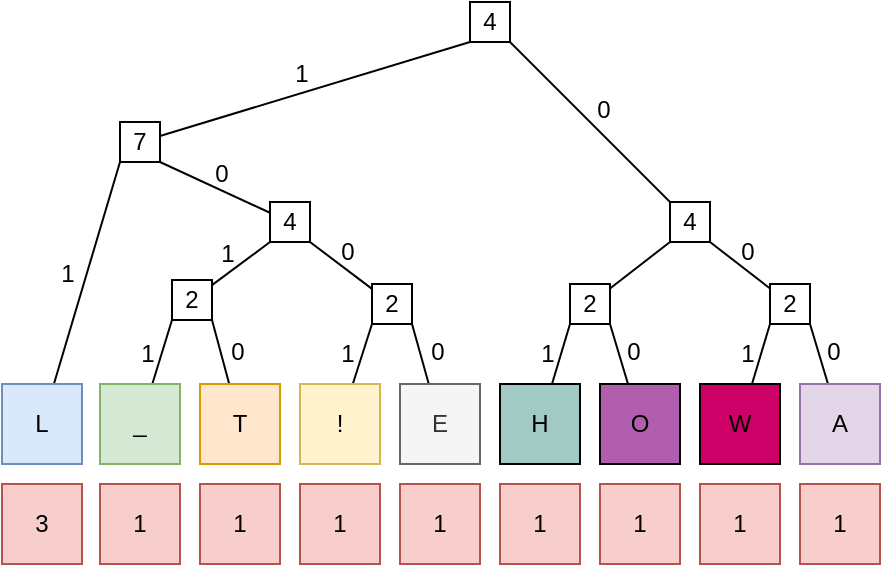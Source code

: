 <mxfile version="23.1.6" type="device">
  <diagram name="Seite-1" id="MeGXOuu6QuOFG7P0o8rj">
    <mxGraphModel dx="875" dy="442" grid="1" gridSize="10" guides="1" tooltips="1" connect="1" arrows="1" fold="1" page="1" pageScale="1" pageWidth="827" pageHeight="1169" math="0" shadow="0">
      <root>
        <mxCell id="0" />
        <mxCell id="1" parent="0" />
        <mxCell id="YuopSLitxrUpWUWZl1Ff-79" style="rounded=0;orthogonalLoop=1;jettySize=auto;html=1;entryX=1;entryY=1;entryDx=0;entryDy=0;endArrow=none;endFill=0;" edge="1" parent="1" source="YuopSLitxrUpWUWZl1Ff-1" target="YuopSLitxrUpWUWZl1Ff-69">
          <mxGeometry relative="1" as="geometry" />
        </mxCell>
        <mxCell id="YuopSLitxrUpWUWZl1Ff-1" value="T" style="rounded=0;whiteSpace=wrap;html=1;fillColor=#ffe6cc;strokeColor=#d79b00;" vertex="1" parent="1">
          <mxGeometry x="319" y="310" width="40" height="40" as="geometry" />
        </mxCell>
        <mxCell id="YuopSLitxrUpWUWZl1Ff-78" style="rounded=0;orthogonalLoop=1;jettySize=auto;html=1;entryX=0;entryY=1;entryDx=0;entryDy=0;endArrow=none;endFill=0;" edge="1" parent="1" source="YuopSLitxrUpWUWZl1Ff-3" target="YuopSLitxrUpWUWZl1Ff-69">
          <mxGeometry relative="1" as="geometry" />
        </mxCell>
        <mxCell id="YuopSLitxrUpWUWZl1Ff-3" value="_" style="rounded=0;whiteSpace=wrap;html=1;fillColor=#d5e8d4;strokeColor=#82b366;" vertex="1" parent="1">
          <mxGeometry x="269" y="310" width="40" height="40" as="geometry" />
        </mxCell>
        <mxCell id="YuopSLitxrUpWUWZl1Ff-100" style="rounded=0;orthogonalLoop=1;jettySize=auto;html=1;entryX=0;entryY=1;entryDx=0;entryDy=0;endArrow=none;endFill=0;" edge="1" parent="1" source="YuopSLitxrUpWUWZl1Ff-4" target="YuopSLitxrUpWUWZl1Ff-98">
          <mxGeometry relative="1" as="geometry" />
        </mxCell>
        <mxCell id="YuopSLitxrUpWUWZl1Ff-4" value="L" style="rounded=0;whiteSpace=wrap;html=1;fillColor=#dae8fc;strokeColor=#6c8ebf;" vertex="1" parent="1">
          <mxGeometry x="220" y="310" width="40" height="40" as="geometry" />
        </mxCell>
        <mxCell id="YuopSLitxrUpWUWZl1Ff-82" style="rounded=0;orthogonalLoop=1;jettySize=auto;html=1;entryX=0;entryY=1;entryDx=0;entryDy=0;endArrow=none;endFill=0;" edge="1" parent="1" source="YuopSLitxrUpWUWZl1Ff-5" target="YuopSLitxrUpWUWZl1Ff-68">
          <mxGeometry relative="1" as="geometry" />
        </mxCell>
        <mxCell id="YuopSLitxrUpWUWZl1Ff-5" value="!" style="rounded=0;whiteSpace=wrap;html=1;fillColor=#fff2cc;strokeColor=#d6b656;" vertex="1" parent="1">
          <mxGeometry x="369" y="310" width="40" height="40" as="geometry" />
        </mxCell>
        <mxCell id="YuopSLitxrUpWUWZl1Ff-83" style="rounded=0;orthogonalLoop=1;jettySize=auto;html=1;entryX=1;entryY=1;entryDx=0;entryDy=0;endArrow=none;endFill=0;" edge="1" parent="1" source="YuopSLitxrUpWUWZl1Ff-6" target="YuopSLitxrUpWUWZl1Ff-68">
          <mxGeometry relative="1" as="geometry" />
        </mxCell>
        <mxCell id="YuopSLitxrUpWUWZl1Ff-6" value="E" style="rounded=0;whiteSpace=wrap;html=1;fillColor=#f5f5f5;fontColor=#333333;strokeColor=#666666;" vertex="1" parent="1">
          <mxGeometry x="419" y="310" width="40" height="40" as="geometry" />
        </mxCell>
        <mxCell id="YuopSLitxrUpWUWZl1Ff-84" style="rounded=0;orthogonalLoop=1;jettySize=auto;html=1;entryX=0;entryY=1;entryDx=0;entryDy=0;endArrow=none;endFill=0;" edge="1" parent="1" source="YuopSLitxrUpWUWZl1Ff-7" target="YuopSLitxrUpWUWZl1Ff-75">
          <mxGeometry relative="1" as="geometry" />
        </mxCell>
        <mxCell id="YuopSLitxrUpWUWZl1Ff-7" value="H" style="rounded=0;whiteSpace=wrap;html=1;fillColor=#a0cac3;" vertex="1" parent="1">
          <mxGeometry x="469" y="310" width="40" height="40" as="geometry" />
        </mxCell>
        <mxCell id="YuopSLitxrUpWUWZl1Ff-85" style="rounded=0;orthogonalLoop=1;jettySize=auto;html=1;entryX=1;entryY=1;entryDx=0;entryDy=0;endArrow=none;endFill=0;" edge="1" parent="1" source="YuopSLitxrUpWUWZl1Ff-8" target="YuopSLitxrUpWUWZl1Ff-75">
          <mxGeometry relative="1" as="geometry" />
        </mxCell>
        <mxCell id="YuopSLitxrUpWUWZl1Ff-8" value="O" style="rounded=0;whiteSpace=wrap;html=1;fillColor=#b05ead;" vertex="1" parent="1">
          <mxGeometry x="519" y="310" width="40" height="40" as="geometry" />
        </mxCell>
        <mxCell id="YuopSLitxrUpWUWZl1Ff-86" style="rounded=0;orthogonalLoop=1;jettySize=auto;html=1;entryX=0;entryY=1;entryDx=0;entryDy=0;endArrow=none;endFill=0;" edge="1" parent="1" source="YuopSLitxrUpWUWZl1Ff-9" target="YuopSLitxrUpWUWZl1Ff-67">
          <mxGeometry relative="1" as="geometry" />
        </mxCell>
        <mxCell id="YuopSLitxrUpWUWZl1Ff-9" value="W" style="rounded=0;whiteSpace=wrap;html=1;gradientColor=none;fillColor=#CC0066;" vertex="1" parent="1">
          <mxGeometry x="569" y="310" width="40" height="40" as="geometry" />
        </mxCell>
        <mxCell id="YuopSLitxrUpWUWZl1Ff-10" value="1" style="rounded=0;whiteSpace=wrap;html=1;fillColor=#f8cecc;strokeColor=#b85450;" vertex="1" parent="1">
          <mxGeometry x="319" y="360" width="40" height="40" as="geometry" />
        </mxCell>
        <mxCell id="YuopSLitxrUpWUWZl1Ff-11" value="1" style="rounded=0;whiteSpace=wrap;html=1;fillColor=#f8cecc;strokeColor=#b85450;" vertex="1" parent="1">
          <mxGeometry x="269" y="360" width="40" height="40" as="geometry" />
        </mxCell>
        <mxCell id="YuopSLitxrUpWUWZl1Ff-12" value="1" style="rounded=0;whiteSpace=wrap;html=1;fillColor=#f8cecc;strokeColor=#b85450;" vertex="1" parent="1">
          <mxGeometry x="369" y="360" width="40" height="40" as="geometry" />
        </mxCell>
        <mxCell id="YuopSLitxrUpWUWZl1Ff-13" value="1" style="rounded=0;whiteSpace=wrap;html=1;fillColor=#f8cecc;strokeColor=#b85450;" vertex="1" parent="1">
          <mxGeometry x="419" y="360" width="40" height="40" as="geometry" />
        </mxCell>
        <mxCell id="YuopSLitxrUpWUWZl1Ff-14" value="1" style="rounded=0;whiteSpace=wrap;html=1;fillColor=#f8cecc;strokeColor=#b85450;" vertex="1" parent="1">
          <mxGeometry x="469" y="360" width="40" height="40" as="geometry" />
        </mxCell>
        <mxCell id="YuopSLitxrUpWUWZl1Ff-15" value="1" style="rounded=0;whiteSpace=wrap;html=1;fillColor=#f8cecc;strokeColor=#b85450;" vertex="1" parent="1">
          <mxGeometry x="519" y="360" width="40" height="40" as="geometry" />
        </mxCell>
        <mxCell id="YuopSLitxrUpWUWZl1Ff-16" value="1" style="rounded=0;whiteSpace=wrap;html=1;fillColor=#f8cecc;strokeColor=#b85450;" vertex="1" parent="1">
          <mxGeometry x="569" y="360" width="40" height="40" as="geometry" />
        </mxCell>
        <mxCell id="YuopSLitxrUpWUWZl1Ff-17" value="3" style="rounded=0;whiteSpace=wrap;html=1;fillColor=#f8cecc;strokeColor=#b85450;" vertex="1" parent="1">
          <mxGeometry x="220" y="360" width="40" height="40" as="geometry" />
        </mxCell>
        <mxCell id="YuopSLitxrUpWUWZl1Ff-93" style="rounded=0;orthogonalLoop=1;jettySize=auto;html=1;entryX=1;entryY=1;entryDx=0;entryDy=0;endArrow=none;endFill=0;" edge="1" parent="1" source="YuopSLitxrUpWUWZl1Ff-67" target="YuopSLitxrUpWUWZl1Ff-76">
          <mxGeometry relative="1" as="geometry" />
        </mxCell>
        <mxCell id="YuopSLitxrUpWUWZl1Ff-67" value="2" style="rounded=0;whiteSpace=wrap;html=1;" vertex="1" parent="1">
          <mxGeometry x="604" y="260" width="20" height="20" as="geometry" />
        </mxCell>
        <mxCell id="YuopSLitxrUpWUWZl1Ff-96" style="rounded=0;orthogonalLoop=1;jettySize=auto;html=1;entryX=1;entryY=1;entryDx=0;entryDy=0;endArrow=none;endFill=0;" edge="1" parent="1" source="YuopSLitxrUpWUWZl1Ff-68" target="YuopSLitxrUpWUWZl1Ff-77">
          <mxGeometry relative="1" as="geometry" />
        </mxCell>
        <mxCell id="YuopSLitxrUpWUWZl1Ff-68" value="2" style="rounded=0;whiteSpace=wrap;html=1;" vertex="1" parent="1">
          <mxGeometry x="405" y="260" width="20" height="20" as="geometry" />
        </mxCell>
        <mxCell id="YuopSLitxrUpWUWZl1Ff-97" style="rounded=0;orthogonalLoop=1;jettySize=auto;html=1;entryX=0;entryY=1;entryDx=0;entryDy=0;endArrow=none;endFill=0;" edge="1" parent="1" source="YuopSLitxrUpWUWZl1Ff-69" target="YuopSLitxrUpWUWZl1Ff-77">
          <mxGeometry relative="1" as="geometry" />
        </mxCell>
        <mxCell id="YuopSLitxrUpWUWZl1Ff-69" value="2" style="rounded=0;whiteSpace=wrap;html=1;" vertex="1" parent="1">
          <mxGeometry x="305" y="258" width="20" height="20" as="geometry" />
        </mxCell>
        <mxCell id="YuopSLitxrUpWUWZl1Ff-87" style="rounded=0;orthogonalLoop=1;jettySize=auto;html=1;entryX=1;entryY=1;entryDx=0;entryDy=0;endArrow=none;endFill=0;" edge="1" parent="1" source="YuopSLitxrUpWUWZl1Ff-73" target="YuopSLitxrUpWUWZl1Ff-67">
          <mxGeometry relative="1" as="geometry" />
        </mxCell>
        <mxCell id="YuopSLitxrUpWUWZl1Ff-73" value="A" style="rounded=0;whiteSpace=wrap;html=1;fillColor=#e1d5e7;strokeColor=#9673a6;" vertex="1" parent="1">
          <mxGeometry x="619" y="310" width="40" height="40" as="geometry" />
        </mxCell>
        <mxCell id="YuopSLitxrUpWUWZl1Ff-74" value="1" style="rounded=0;whiteSpace=wrap;html=1;fillColor=#f8cecc;strokeColor=#b85450;" vertex="1" parent="1">
          <mxGeometry x="619" y="360" width="40" height="40" as="geometry" />
        </mxCell>
        <mxCell id="YuopSLitxrUpWUWZl1Ff-92" style="rounded=0;orthogonalLoop=1;jettySize=auto;html=1;entryX=0;entryY=1;entryDx=0;entryDy=0;endArrow=none;endFill=0;" edge="1" parent="1" source="YuopSLitxrUpWUWZl1Ff-75" target="YuopSLitxrUpWUWZl1Ff-76">
          <mxGeometry relative="1" as="geometry" />
        </mxCell>
        <mxCell id="YuopSLitxrUpWUWZl1Ff-75" value="2" style="rounded=0;whiteSpace=wrap;html=1;" vertex="1" parent="1">
          <mxGeometry x="504" y="260" width="20" height="20" as="geometry" />
        </mxCell>
        <mxCell id="YuopSLitxrUpWUWZl1Ff-105" style="rounded=0;orthogonalLoop=1;jettySize=auto;html=1;entryX=1;entryY=1;entryDx=0;entryDy=0;endArrow=none;endFill=0;" edge="1" parent="1" source="YuopSLitxrUpWUWZl1Ff-76" target="YuopSLitxrUpWUWZl1Ff-99">
          <mxGeometry relative="1" as="geometry" />
        </mxCell>
        <mxCell id="YuopSLitxrUpWUWZl1Ff-76" value="4" style="rounded=0;whiteSpace=wrap;html=1;" vertex="1" parent="1">
          <mxGeometry x="554" y="219" width="20" height="20" as="geometry" />
        </mxCell>
        <mxCell id="YuopSLitxrUpWUWZl1Ff-101" style="rounded=0;orthogonalLoop=1;jettySize=auto;html=1;entryX=1;entryY=1;entryDx=0;entryDy=0;endArrow=none;endFill=0;" edge="1" parent="1" source="YuopSLitxrUpWUWZl1Ff-77" target="YuopSLitxrUpWUWZl1Ff-98">
          <mxGeometry relative="1" as="geometry" />
        </mxCell>
        <mxCell id="YuopSLitxrUpWUWZl1Ff-77" value="4" style="rounded=0;whiteSpace=wrap;html=1;" vertex="1" parent="1">
          <mxGeometry x="354" y="219" width="20" height="20" as="geometry" />
        </mxCell>
        <mxCell id="YuopSLitxrUpWUWZl1Ff-102" style="rounded=0;orthogonalLoop=1;jettySize=auto;html=1;entryX=0;entryY=1;entryDx=0;entryDy=0;endArrow=none;endFill=0;" edge="1" parent="1" source="YuopSLitxrUpWUWZl1Ff-98" target="YuopSLitxrUpWUWZl1Ff-99">
          <mxGeometry relative="1" as="geometry" />
        </mxCell>
        <mxCell id="YuopSLitxrUpWUWZl1Ff-98" value="7" style="rounded=0;whiteSpace=wrap;html=1;" vertex="1" parent="1">
          <mxGeometry x="279" y="179" width="20" height="20" as="geometry" />
        </mxCell>
        <mxCell id="YuopSLitxrUpWUWZl1Ff-99" value="4" style="rounded=0;whiteSpace=wrap;html=1;" vertex="1" parent="1">
          <mxGeometry x="454" y="119" width="20" height="20" as="geometry" />
        </mxCell>
        <mxCell id="YuopSLitxrUpWUWZl1Ff-106" value="0" style="text;html=1;align=center;verticalAlign=middle;whiteSpace=wrap;rounded=0;" vertex="1" parent="1">
          <mxGeometry x="491" y="158" width="60" height="30" as="geometry" />
        </mxCell>
        <mxCell id="YuopSLitxrUpWUWZl1Ff-107" value="0" style="text;html=1;align=center;verticalAlign=middle;whiteSpace=wrap;rounded=0;" vertex="1" parent="1">
          <mxGeometry x="563" y="229" width="60" height="30" as="geometry" />
        </mxCell>
        <mxCell id="YuopSLitxrUpWUWZl1Ff-108" value="0" style="text;html=1;align=center;verticalAlign=middle;whiteSpace=wrap;rounded=0;" vertex="1" parent="1">
          <mxGeometry x="606" y="279" width="60" height="30" as="geometry" />
        </mxCell>
        <mxCell id="YuopSLitxrUpWUWZl1Ff-109" value="0" style="text;html=1;align=center;verticalAlign=middle;whiteSpace=wrap;rounded=0;" vertex="1" parent="1">
          <mxGeometry x="506" y="279" width="60" height="30" as="geometry" />
        </mxCell>
        <mxCell id="YuopSLitxrUpWUWZl1Ff-110" value="0" style="text;html=1;align=center;verticalAlign=middle;whiteSpace=wrap;rounded=0;" vertex="1" parent="1">
          <mxGeometry x="408" y="279" width="60" height="30" as="geometry" />
        </mxCell>
        <mxCell id="YuopSLitxrUpWUWZl1Ff-111" value="0" style="text;html=1;align=center;verticalAlign=middle;whiteSpace=wrap;rounded=0;" vertex="1" parent="1">
          <mxGeometry x="308" y="279" width="60" height="30" as="geometry" />
        </mxCell>
        <mxCell id="YuopSLitxrUpWUWZl1Ff-112" value="0" style="text;html=1;align=center;verticalAlign=middle;whiteSpace=wrap;rounded=0;" vertex="1" parent="1">
          <mxGeometry x="363" y="229" width="60" height="30" as="geometry" />
        </mxCell>
        <mxCell id="YuopSLitxrUpWUWZl1Ff-113" value="0" style="text;html=1;align=center;verticalAlign=middle;whiteSpace=wrap;rounded=0;" vertex="1" parent="1">
          <mxGeometry x="300" y="190" width="60" height="30" as="geometry" />
        </mxCell>
        <mxCell id="YuopSLitxrUpWUWZl1Ff-114" value="1" style="text;html=1;align=center;verticalAlign=middle;whiteSpace=wrap;rounded=0;" vertex="1" parent="1">
          <mxGeometry x="340" y="140" width="60" height="30" as="geometry" />
        </mxCell>
        <mxCell id="YuopSLitxrUpWUWZl1Ff-115" value="1" style="text;html=1;align=center;verticalAlign=middle;whiteSpace=wrap;rounded=0;" vertex="1" parent="1">
          <mxGeometry x="303" y="230" width="60" height="30" as="geometry" />
        </mxCell>
        <mxCell id="YuopSLitxrUpWUWZl1Ff-116" value="1" style="text;html=1;align=center;verticalAlign=middle;whiteSpace=wrap;rounded=0;" vertex="1" parent="1">
          <mxGeometry x="263" y="280" width="60" height="30" as="geometry" />
        </mxCell>
        <mxCell id="YuopSLitxrUpWUWZl1Ff-117" value="1" style="text;html=1;align=center;verticalAlign=middle;whiteSpace=wrap;rounded=0;" vertex="1" parent="1">
          <mxGeometry x="363" y="280" width="60" height="30" as="geometry" />
        </mxCell>
        <mxCell id="YuopSLitxrUpWUWZl1Ff-118" value="1" style="text;html=1;align=center;verticalAlign=middle;whiteSpace=wrap;rounded=0;" vertex="1" parent="1">
          <mxGeometry x="463" y="280" width="60" height="30" as="geometry" />
        </mxCell>
        <mxCell id="YuopSLitxrUpWUWZl1Ff-119" value="1" style="text;html=1;align=center;verticalAlign=middle;whiteSpace=wrap;rounded=0;" vertex="1" parent="1">
          <mxGeometry x="563" y="280" width="60" height="30" as="geometry" />
        </mxCell>
        <mxCell id="YuopSLitxrUpWUWZl1Ff-120" value="1" style="text;html=1;align=center;verticalAlign=middle;whiteSpace=wrap;rounded=0;" vertex="1" parent="1">
          <mxGeometry x="223" y="240" width="60" height="30" as="geometry" />
        </mxCell>
      </root>
    </mxGraphModel>
  </diagram>
</mxfile>
